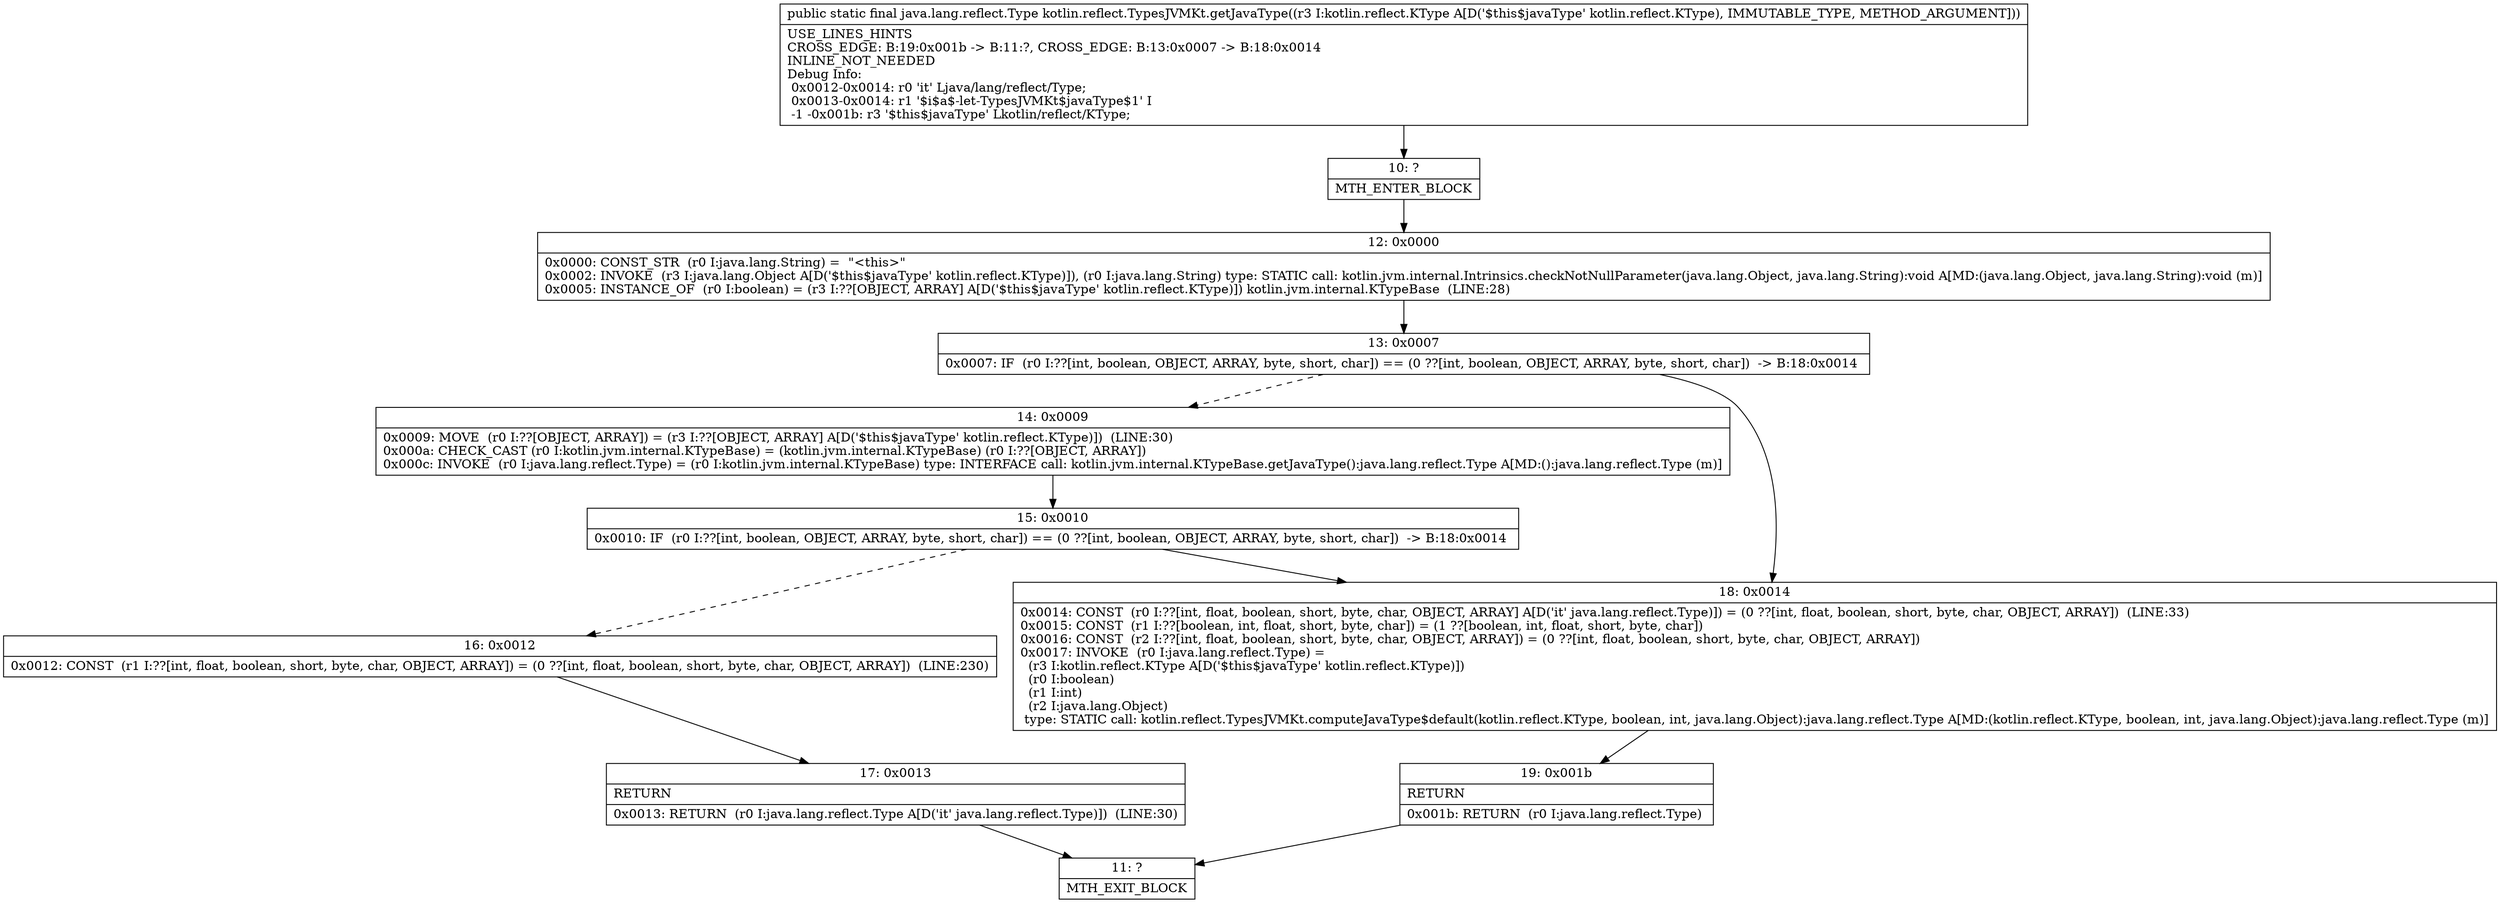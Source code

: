 digraph "CFG forkotlin.reflect.TypesJVMKt.getJavaType(Lkotlin\/reflect\/KType;)Ljava\/lang\/reflect\/Type;" {
Node_10 [shape=record,label="{10\:\ ?|MTH_ENTER_BLOCK\l}"];
Node_12 [shape=record,label="{12\:\ 0x0000|0x0000: CONST_STR  (r0 I:java.lang.String) =  \"\<this\>\" \l0x0002: INVOKE  (r3 I:java.lang.Object A[D('$this$javaType' kotlin.reflect.KType)]), (r0 I:java.lang.String) type: STATIC call: kotlin.jvm.internal.Intrinsics.checkNotNullParameter(java.lang.Object, java.lang.String):void A[MD:(java.lang.Object, java.lang.String):void (m)]\l0x0005: INSTANCE_OF  (r0 I:boolean) = (r3 I:??[OBJECT, ARRAY] A[D('$this$javaType' kotlin.reflect.KType)]) kotlin.jvm.internal.KTypeBase  (LINE:28)\l}"];
Node_13 [shape=record,label="{13\:\ 0x0007|0x0007: IF  (r0 I:??[int, boolean, OBJECT, ARRAY, byte, short, char]) == (0 ??[int, boolean, OBJECT, ARRAY, byte, short, char])  \-\> B:18:0x0014 \l}"];
Node_14 [shape=record,label="{14\:\ 0x0009|0x0009: MOVE  (r0 I:??[OBJECT, ARRAY]) = (r3 I:??[OBJECT, ARRAY] A[D('$this$javaType' kotlin.reflect.KType)])  (LINE:30)\l0x000a: CHECK_CAST (r0 I:kotlin.jvm.internal.KTypeBase) = (kotlin.jvm.internal.KTypeBase) (r0 I:??[OBJECT, ARRAY]) \l0x000c: INVOKE  (r0 I:java.lang.reflect.Type) = (r0 I:kotlin.jvm.internal.KTypeBase) type: INTERFACE call: kotlin.jvm.internal.KTypeBase.getJavaType():java.lang.reflect.Type A[MD:():java.lang.reflect.Type (m)]\l}"];
Node_15 [shape=record,label="{15\:\ 0x0010|0x0010: IF  (r0 I:??[int, boolean, OBJECT, ARRAY, byte, short, char]) == (0 ??[int, boolean, OBJECT, ARRAY, byte, short, char])  \-\> B:18:0x0014 \l}"];
Node_16 [shape=record,label="{16\:\ 0x0012|0x0012: CONST  (r1 I:??[int, float, boolean, short, byte, char, OBJECT, ARRAY]) = (0 ??[int, float, boolean, short, byte, char, OBJECT, ARRAY])  (LINE:230)\l}"];
Node_17 [shape=record,label="{17\:\ 0x0013|RETURN\l|0x0013: RETURN  (r0 I:java.lang.reflect.Type A[D('it' java.lang.reflect.Type)])  (LINE:30)\l}"];
Node_11 [shape=record,label="{11\:\ ?|MTH_EXIT_BLOCK\l}"];
Node_18 [shape=record,label="{18\:\ 0x0014|0x0014: CONST  (r0 I:??[int, float, boolean, short, byte, char, OBJECT, ARRAY] A[D('it' java.lang.reflect.Type)]) = (0 ??[int, float, boolean, short, byte, char, OBJECT, ARRAY])  (LINE:33)\l0x0015: CONST  (r1 I:??[boolean, int, float, short, byte, char]) = (1 ??[boolean, int, float, short, byte, char]) \l0x0016: CONST  (r2 I:??[int, float, boolean, short, byte, char, OBJECT, ARRAY]) = (0 ??[int, float, boolean, short, byte, char, OBJECT, ARRAY]) \l0x0017: INVOKE  (r0 I:java.lang.reflect.Type) = \l  (r3 I:kotlin.reflect.KType A[D('$this$javaType' kotlin.reflect.KType)])\l  (r0 I:boolean)\l  (r1 I:int)\l  (r2 I:java.lang.Object)\l type: STATIC call: kotlin.reflect.TypesJVMKt.computeJavaType$default(kotlin.reflect.KType, boolean, int, java.lang.Object):java.lang.reflect.Type A[MD:(kotlin.reflect.KType, boolean, int, java.lang.Object):java.lang.reflect.Type (m)]\l}"];
Node_19 [shape=record,label="{19\:\ 0x001b|RETURN\l|0x001b: RETURN  (r0 I:java.lang.reflect.Type) \l}"];
MethodNode[shape=record,label="{public static final java.lang.reflect.Type kotlin.reflect.TypesJVMKt.getJavaType((r3 I:kotlin.reflect.KType A[D('$this$javaType' kotlin.reflect.KType), IMMUTABLE_TYPE, METHOD_ARGUMENT]))  | USE_LINES_HINTS\lCROSS_EDGE: B:19:0x001b \-\> B:11:?, CROSS_EDGE: B:13:0x0007 \-\> B:18:0x0014\lINLINE_NOT_NEEDED\lDebug Info:\l  0x0012\-0x0014: r0 'it' Ljava\/lang\/reflect\/Type;\l  0x0013\-0x0014: r1 '$i$a$\-let\-TypesJVMKt$javaType$1' I\l  \-1 \-0x001b: r3 '$this$javaType' Lkotlin\/reflect\/KType;\l}"];
MethodNode -> Node_10;Node_10 -> Node_12;
Node_12 -> Node_13;
Node_13 -> Node_14[style=dashed];
Node_13 -> Node_18;
Node_14 -> Node_15;
Node_15 -> Node_16[style=dashed];
Node_15 -> Node_18;
Node_16 -> Node_17;
Node_17 -> Node_11;
Node_18 -> Node_19;
Node_19 -> Node_11;
}

